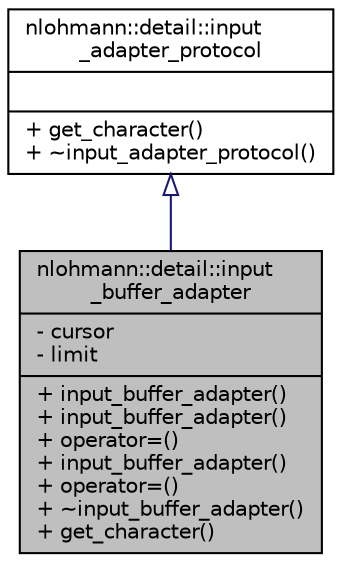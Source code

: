 digraph "nlohmann::detail::input_buffer_adapter"
{
 // INTERACTIVE_SVG=YES
 // LATEX_PDF_SIZE
  edge [fontname="Helvetica",fontsize="10",labelfontname="Helvetica",labelfontsize="10"];
  node [fontname="Helvetica",fontsize="10",shape=record];
  Node1 [label="{nlohmann::detail::input\l_buffer_adapter\n|- cursor\l- limit\l|+ input_buffer_adapter()\l+ input_buffer_adapter()\l+ operator=()\l+ input_buffer_adapter()\l+ operator=()\l+ ~input_buffer_adapter()\l+ get_character()\l}",height=0.2,width=0.4,color="black", fillcolor="grey75", style="filled", fontcolor="black",tooltip="input adapter for buffer input"];
  Node2 -> Node1 [dir="back",color="midnightblue",fontsize="10",style="solid",arrowtail="onormal",fontname="Helvetica"];
  Node2 [label="{nlohmann::detail::input\l_adapter_protocol\n||+ get_character()\l+ ~input_adapter_protocol()\l}",height=0.2,width=0.4,color="black", fillcolor="white", style="filled",URL="$structnlohmann_1_1detail_1_1input__adapter__protocol.html",tooltip="abstract input adapter interface"];
}
